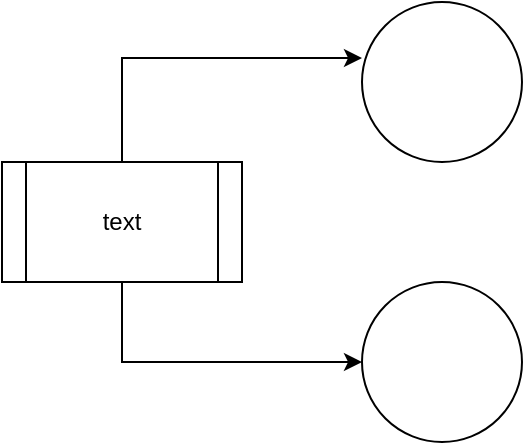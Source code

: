<mxfile version="14.4.3" type="device"><diagram id="QINBqxIDAmlZ1PG2pZ7R" name="Page-1"><mxGraphModel dx="2942" dy="1122" grid="1" gridSize="10" guides="1" tooltips="1" connect="1" arrows="1" fold="1" page="1" pageScale="1" pageWidth="850" pageHeight="1100" math="0" shadow="0"><root><mxCell id="0"/><mxCell id="1" parent="0"/><mxCell id="rXWoNqUZF_EUT-cMxyRC-1" value="" style="ellipse;whiteSpace=wrap;html=1;aspect=fixed;" vertex="1" parent="1"><mxGeometry x="310" y="200" width="80" height="80" as="geometry"/></mxCell><mxCell id="rXWoNqUZF_EUT-cMxyRC-2" value="" style="ellipse;whiteSpace=wrap;html=1;aspect=fixed;" vertex="1" parent="1"><mxGeometry x="310" y="340" width="80" height="80" as="geometry"/></mxCell><mxCell id="rXWoNqUZF_EUT-cMxyRC-4" style="edgeStyle=orthogonalEdgeStyle;rounded=0;orthogonalLoop=1;jettySize=auto;html=1;exitX=0.5;exitY=0;exitDx=0;exitDy=0;entryX=0;entryY=0.35;entryDx=0;entryDy=0;entryPerimeter=0;" edge="1" parent="1" source="rXWoNqUZF_EUT-cMxyRC-3" target="rXWoNqUZF_EUT-cMxyRC-1"><mxGeometry relative="1" as="geometry"/></mxCell><mxCell id="rXWoNqUZF_EUT-cMxyRC-5" style="edgeStyle=orthogonalEdgeStyle;rounded=0;orthogonalLoop=1;jettySize=auto;html=1;exitX=0.5;exitY=1;exitDx=0;exitDy=0;" edge="1" parent="1" source="rXWoNqUZF_EUT-cMxyRC-3" target="rXWoNqUZF_EUT-cMxyRC-2"><mxGeometry relative="1" as="geometry"/></mxCell><mxCell id="rXWoNqUZF_EUT-cMxyRC-3" value="text" style="shape=process;whiteSpace=wrap;html=1;backgroundOutline=1;" vertex="1" parent="1"><mxGeometry x="130" y="280" width="120" height="60" as="geometry"/></mxCell></root></mxGraphModel></diagram></mxfile>